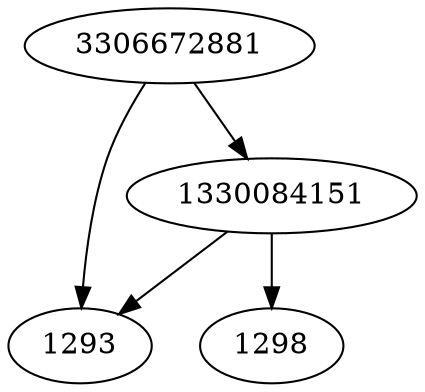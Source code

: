strict digraph  {
3306672881;
1298;
1293;
1330084151;
3306672881 -> 1330084151;
3306672881 -> 1293;
1330084151 -> 1298;
1330084151 -> 1293;
}
